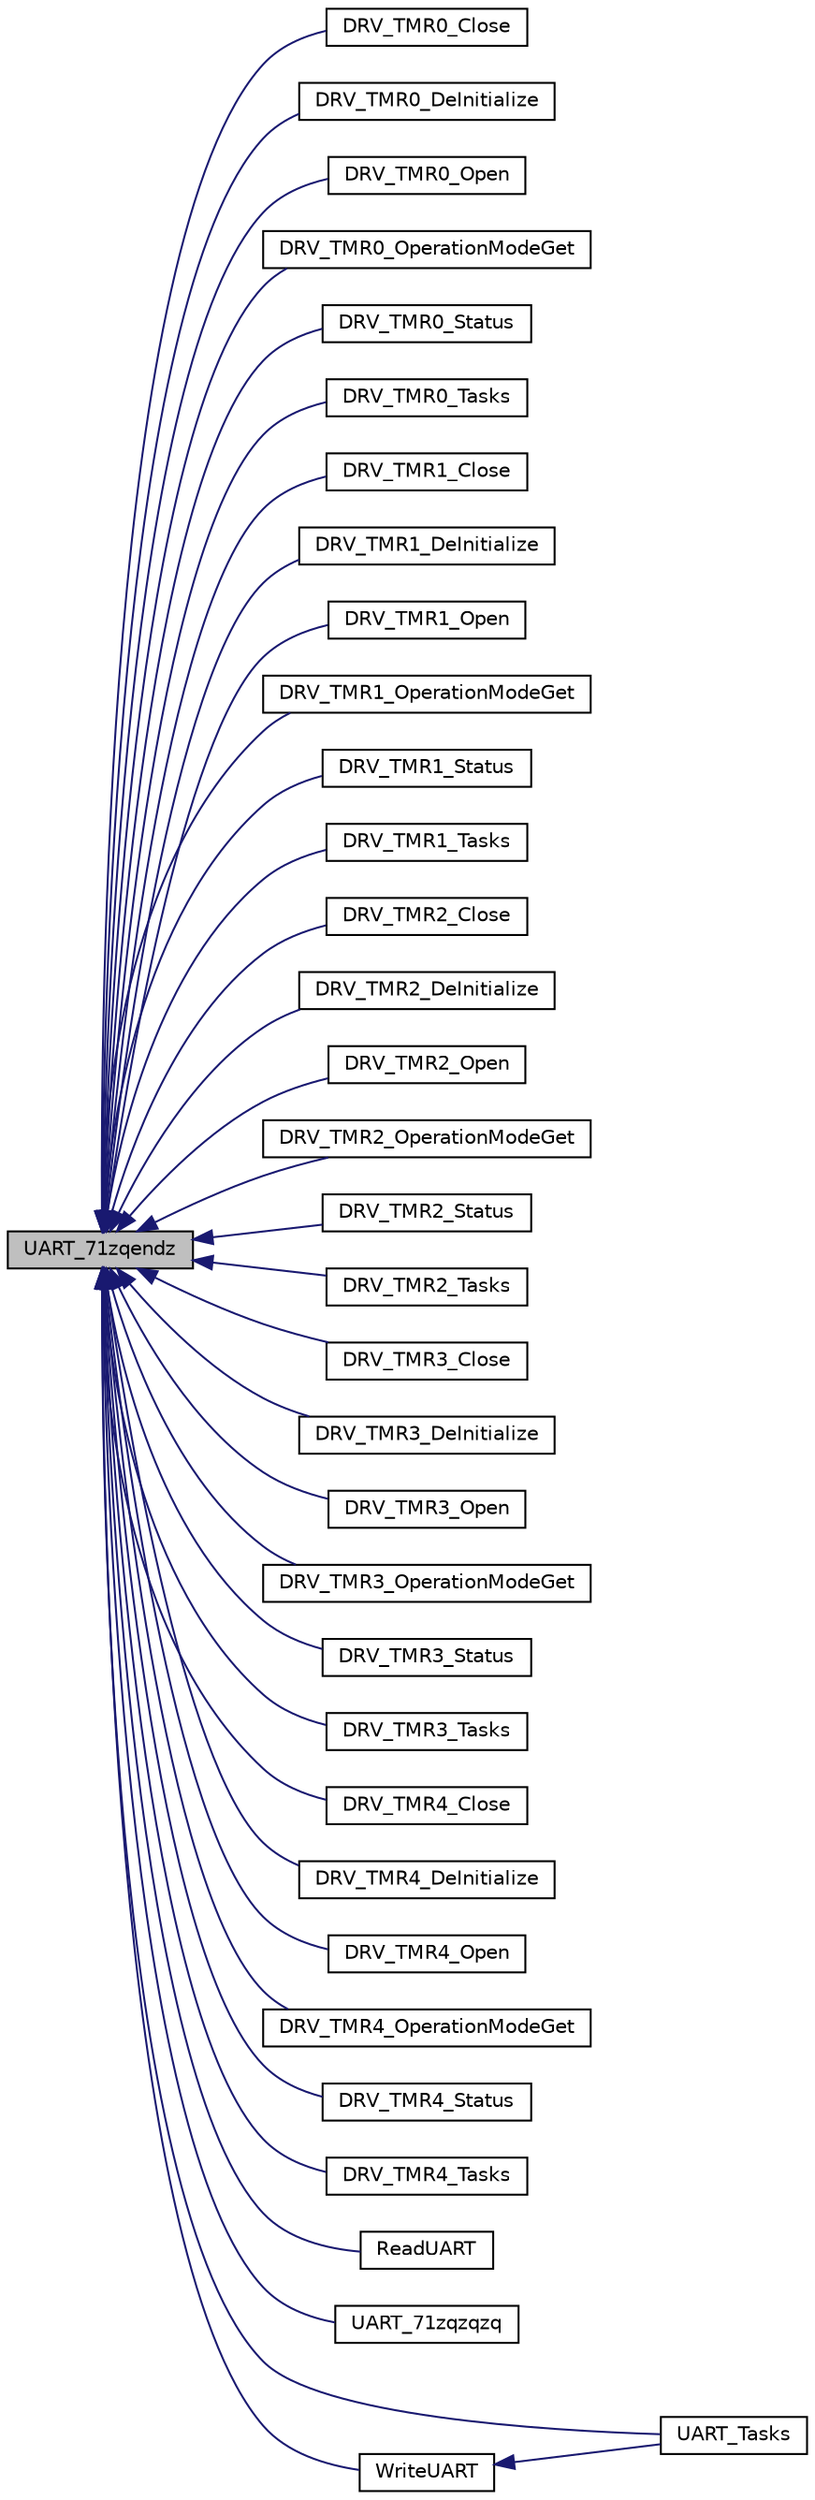 digraph "UART_71zqendz"
{
  edge [fontname="Helvetica",fontsize="10",labelfontname="Helvetica",labelfontsize="10"];
  node [fontname="Helvetica",fontsize="10",shape=record];
  rankdir="LR";
  Node1825 [label="UART_71zqendz",height=0.2,width=0.4,color="black", fillcolor="grey75", style="filled", fontcolor="black"];
  Node1825 -> Node1826 [dir="back",color="midnightblue",fontsize="10",style="solid",fontname="Helvetica"];
  Node1826 [label="DRV_TMR0_Close",height=0.2,width=0.4,color="black", fillcolor="white", style="filled",URL="$inszt___u_a_r_t_8c.html#a32eae35a1e64a44969e70c746ec9cdc2"];
  Node1825 -> Node1827 [dir="back",color="midnightblue",fontsize="10",style="solid",fontname="Helvetica"];
  Node1827 [label="DRV_TMR0_DeInitialize",height=0.2,width=0.4,color="black", fillcolor="white", style="filled",URL="$inszt___u_a_r_t_8c.html#ac35e22ce2277246569aa15a0142f42de"];
  Node1825 -> Node1828 [dir="back",color="midnightblue",fontsize="10",style="solid",fontname="Helvetica"];
  Node1828 [label="DRV_TMR0_Open",height=0.2,width=0.4,color="black", fillcolor="white", style="filled",URL="$inszt___u_a_r_t_8c.html#a6185be0b1acc5308100e9c168c6d9882"];
  Node1825 -> Node1829 [dir="back",color="midnightblue",fontsize="10",style="solid",fontname="Helvetica"];
  Node1829 [label="DRV_TMR0_OperationModeGet",height=0.2,width=0.4,color="black", fillcolor="white", style="filled",URL="$inszt___u_a_r_t_8c.html#a75154e72363837310412c5f0f77ca99b"];
  Node1825 -> Node1830 [dir="back",color="midnightblue",fontsize="10",style="solid",fontname="Helvetica"];
  Node1830 [label="DRV_TMR0_Status",height=0.2,width=0.4,color="black", fillcolor="white", style="filled",URL="$inszt___u_a_r_t_8c.html#aa0b45abb3787c0b80fba63077983fda6"];
  Node1825 -> Node1831 [dir="back",color="midnightblue",fontsize="10",style="solid",fontname="Helvetica"];
  Node1831 [label="DRV_TMR0_Tasks",height=0.2,width=0.4,color="black", fillcolor="white", style="filled",URL="$inszt___u_a_r_t_8c.html#a074ed24077060483c762988f726d23e9"];
  Node1825 -> Node1832 [dir="back",color="midnightblue",fontsize="10",style="solid",fontname="Helvetica"];
  Node1832 [label="DRV_TMR1_Close",height=0.2,width=0.4,color="black", fillcolor="white", style="filled",URL="$inszt___u_a_r_t_8c.html#a6a5cde4bb2a1f040394eff6085aa1d59"];
  Node1825 -> Node1833 [dir="back",color="midnightblue",fontsize="10",style="solid",fontname="Helvetica"];
  Node1833 [label="DRV_TMR1_DeInitialize",height=0.2,width=0.4,color="black", fillcolor="white", style="filled",URL="$inszt___u_a_r_t_8c.html#abf7739f5097a1ceff5268ea070a35c9e"];
  Node1825 -> Node1834 [dir="back",color="midnightblue",fontsize="10",style="solid",fontname="Helvetica"];
  Node1834 [label="DRV_TMR1_Open",height=0.2,width=0.4,color="black", fillcolor="white", style="filled",URL="$inszt___u_a_r_t_8c.html#ac23662f1a2e62aff3d8576b4fb403b5e"];
  Node1825 -> Node1835 [dir="back",color="midnightblue",fontsize="10",style="solid",fontname="Helvetica"];
  Node1835 [label="DRV_TMR1_OperationModeGet",height=0.2,width=0.4,color="black", fillcolor="white", style="filled",URL="$inszt___u_a_r_t_8c.html#a2ddcb52c248a14db2f5d3cc2b8396b4d"];
  Node1825 -> Node1836 [dir="back",color="midnightblue",fontsize="10",style="solid",fontname="Helvetica"];
  Node1836 [label="DRV_TMR1_Status",height=0.2,width=0.4,color="black", fillcolor="white", style="filled",URL="$inszt___u_a_r_t_8c.html#af0b509a65d0cc40830845f905e72f383"];
  Node1825 -> Node1837 [dir="back",color="midnightblue",fontsize="10",style="solid",fontname="Helvetica"];
  Node1837 [label="DRV_TMR1_Tasks",height=0.2,width=0.4,color="black", fillcolor="white", style="filled",URL="$inszt___u_a_r_t_8c.html#a0c01e1083b80ad88b2bc0fae758b1f0e"];
  Node1825 -> Node1838 [dir="back",color="midnightblue",fontsize="10",style="solid",fontname="Helvetica"];
  Node1838 [label="DRV_TMR2_Close",height=0.2,width=0.4,color="black", fillcolor="white", style="filled",URL="$inszt___u_a_r_t_8c.html#a5ad44e5f36f8a566c396331e7c08c15d"];
  Node1825 -> Node1839 [dir="back",color="midnightblue",fontsize="10",style="solid",fontname="Helvetica"];
  Node1839 [label="DRV_TMR2_DeInitialize",height=0.2,width=0.4,color="black", fillcolor="white", style="filled",URL="$inszt___u_a_r_t_8c.html#a0aa800750e31f5d3aea0afcd7faa41fe"];
  Node1825 -> Node1840 [dir="back",color="midnightblue",fontsize="10",style="solid",fontname="Helvetica"];
  Node1840 [label="DRV_TMR2_Open",height=0.2,width=0.4,color="black", fillcolor="white", style="filled",URL="$inszt___u_a_r_t_8c.html#ae3ec2e7d926f1dfcf4d5b4ec3f4452b1"];
  Node1825 -> Node1841 [dir="back",color="midnightblue",fontsize="10",style="solid",fontname="Helvetica"];
  Node1841 [label="DRV_TMR2_OperationModeGet",height=0.2,width=0.4,color="black", fillcolor="white", style="filled",URL="$inszt___u_a_r_t_8c.html#aaec612bc5ca6823e226aa9e168f0f7e4"];
  Node1825 -> Node1842 [dir="back",color="midnightblue",fontsize="10",style="solid",fontname="Helvetica"];
  Node1842 [label="DRV_TMR2_Status",height=0.2,width=0.4,color="black", fillcolor="white", style="filled",URL="$inszt___u_a_r_t_8c.html#ab66021f387d5cbb3e7ab20b7718aa773"];
  Node1825 -> Node1843 [dir="back",color="midnightblue",fontsize="10",style="solid",fontname="Helvetica"];
  Node1843 [label="DRV_TMR2_Tasks",height=0.2,width=0.4,color="black", fillcolor="white", style="filled",URL="$inszt___u_a_r_t_8c.html#a4cae103296c260a0cacd0bfbb02abec6"];
  Node1825 -> Node1844 [dir="back",color="midnightblue",fontsize="10",style="solid",fontname="Helvetica"];
  Node1844 [label="DRV_TMR3_Close",height=0.2,width=0.4,color="black", fillcolor="white", style="filled",URL="$inszt___u_a_r_t_8c.html#a5dd9fa4b5c96ae83f17ed22952b3526b"];
  Node1825 -> Node1845 [dir="back",color="midnightblue",fontsize="10",style="solid",fontname="Helvetica"];
  Node1845 [label="DRV_TMR3_DeInitialize",height=0.2,width=0.4,color="black", fillcolor="white", style="filled",URL="$inszt___u_a_r_t_8c.html#a51119949a1b0dc2ade9d15cd3eef3cf9"];
  Node1825 -> Node1846 [dir="back",color="midnightblue",fontsize="10",style="solid",fontname="Helvetica"];
  Node1846 [label="DRV_TMR3_Open",height=0.2,width=0.4,color="black", fillcolor="white", style="filled",URL="$inszt___u_a_r_t_8c.html#a14def85d2721c6fe7a0f52e5da985745"];
  Node1825 -> Node1847 [dir="back",color="midnightblue",fontsize="10",style="solid",fontname="Helvetica"];
  Node1847 [label="DRV_TMR3_OperationModeGet",height=0.2,width=0.4,color="black", fillcolor="white", style="filled",URL="$inszt___u_a_r_t_8c.html#aba3d374b5742c8fed77fb9c5125906e8"];
  Node1825 -> Node1848 [dir="back",color="midnightblue",fontsize="10",style="solid",fontname="Helvetica"];
  Node1848 [label="DRV_TMR3_Status",height=0.2,width=0.4,color="black", fillcolor="white", style="filled",URL="$inszt___u_a_r_t_8c.html#ab337820f2261ee63bfbdbe91f999de92"];
  Node1825 -> Node1849 [dir="back",color="midnightblue",fontsize="10",style="solid",fontname="Helvetica"];
  Node1849 [label="DRV_TMR3_Tasks",height=0.2,width=0.4,color="black", fillcolor="white", style="filled",URL="$inszt___u_a_r_t_8c.html#ac4622292b2dab66f9b5ae9778db08478"];
  Node1825 -> Node1850 [dir="back",color="midnightblue",fontsize="10",style="solid",fontname="Helvetica"];
  Node1850 [label="DRV_TMR4_Close",height=0.2,width=0.4,color="black", fillcolor="white", style="filled",URL="$inszt___u_a_r_t_8c.html#abca98245dd4f6348cc96c19911fa2f7f"];
  Node1825 -> Node1851 [dir="back",color="midnightblue",fontsize="10",style="solid",fontname="Helvetica"];
  Node1851 [label="DRV_TMR4_DeInitialize",height=0.2,width=0.4,color="black", fillcolor="white", style="filled",URL="$inszt___u_a_r_t_8c.html#a24315793d9553d184024aea496534bc5"];
  Node1825 -> Node1852 [dir="back",color="midnightblue",fontsize="10",style="solid",fontname="Helvetica"];
  Node1852 [label="DRV_TMR4_Open",height=0.2,width=0.4,color="black", fillcolor="white", style="filled",URL="$inszt___u_a_r_t_8c.html#a6e2c39c5a9d8b23859be0e673b43b1b9"];
  Node1825 -> Node1853 [dir="back",color="midnightblue",fontsize="10",style="solid",fontname="Helvetica"];
  Node1853 [label="DRV_TMR4_OperationModeGet",height=0.2,width=0.4,color="black", fillcolor="white", style="filled",URL="$inszt___u_a_r_t_8c.html#ad47780c4b3a36ef4f64841b0106a751d"];
  Node1825 -> Node1854 [dir="back",color="midnightblue",fontsize="10",style="solid",fontname="Helvetica"];
  Node1854 [label="DRV_TMR4_Status",height=0.2,width=0.4,color="black", fillcolor="white", style="filled",URL="$inszt___u_a_r_t_8c.html#aeb55a9257642cf221bcb641b25033668"];
  Node1825 -> Node1855 [dir="back",color="midnightblue",fontsize="10",style="solid",fontname="Helvetica"];
  Node1855 [label="DRV_TMR4_Tasks",height=0.2,width=0.4,color="black", fillcolor="white", style="filled",URL="$inszt___u_a_r_t_8c.html#a97a4bb302673812056f8ad54ea70b59e"];
  Node1825 -> Node1856 [dir="back",color="midnightblue",fontsize="10",style="solid",fontname="Helvetica"];
  Node1856 [label="ReadUART",height=0.2,width=0.4,color="black", fillcolor="white", style="filled",URL="$inszt___u_a_r_t_8c.html#a2961ac14c60d8731e0c9761ab23fa39b"];
  Node1825 -> Node1857 [dir="back",color="midnightblue",fontsize="10",style="solid",fontname="Helvetica"];
  Node1857 [label="UART_71zqzqzq",height=0.2,width=0.4,color="black", fillcolor="white", style="filled",URL="$inszt___u_a_r_t_8c.html#a19c09b500081ebc96cd882580ab78f5c"];
  Node1825 -> Node1858 [dir="back",color="midnightblue",fontsize="10",style="solid",fontname="Helvetica"];
  Node1858 [label="UART_Tasks",height=0.2,width=0.4,color="black", fillcolor="white", style="filled",URL="$_u_a_r_t_8h.html#aab7c894c540f5df89f5dc640f0379953"];
  Node1825 -> Node1859 [dir="back",color="midnightblue",fontsize="10",style="solid",fontname="Helvetica"];
  Node1859 [label="WriteUART",height=0.2,width=0.4,color="black", fillcolor="white", style="filled",URL="$inszt___u_a_r_t_8c.html#a04847dad9f416306723e78f9a048bfd1"];
  Node1859 -> Node1858 [dir="back",color="midnightblue",fontsize="10",style="solid",fontname="Helvetica"];
}
